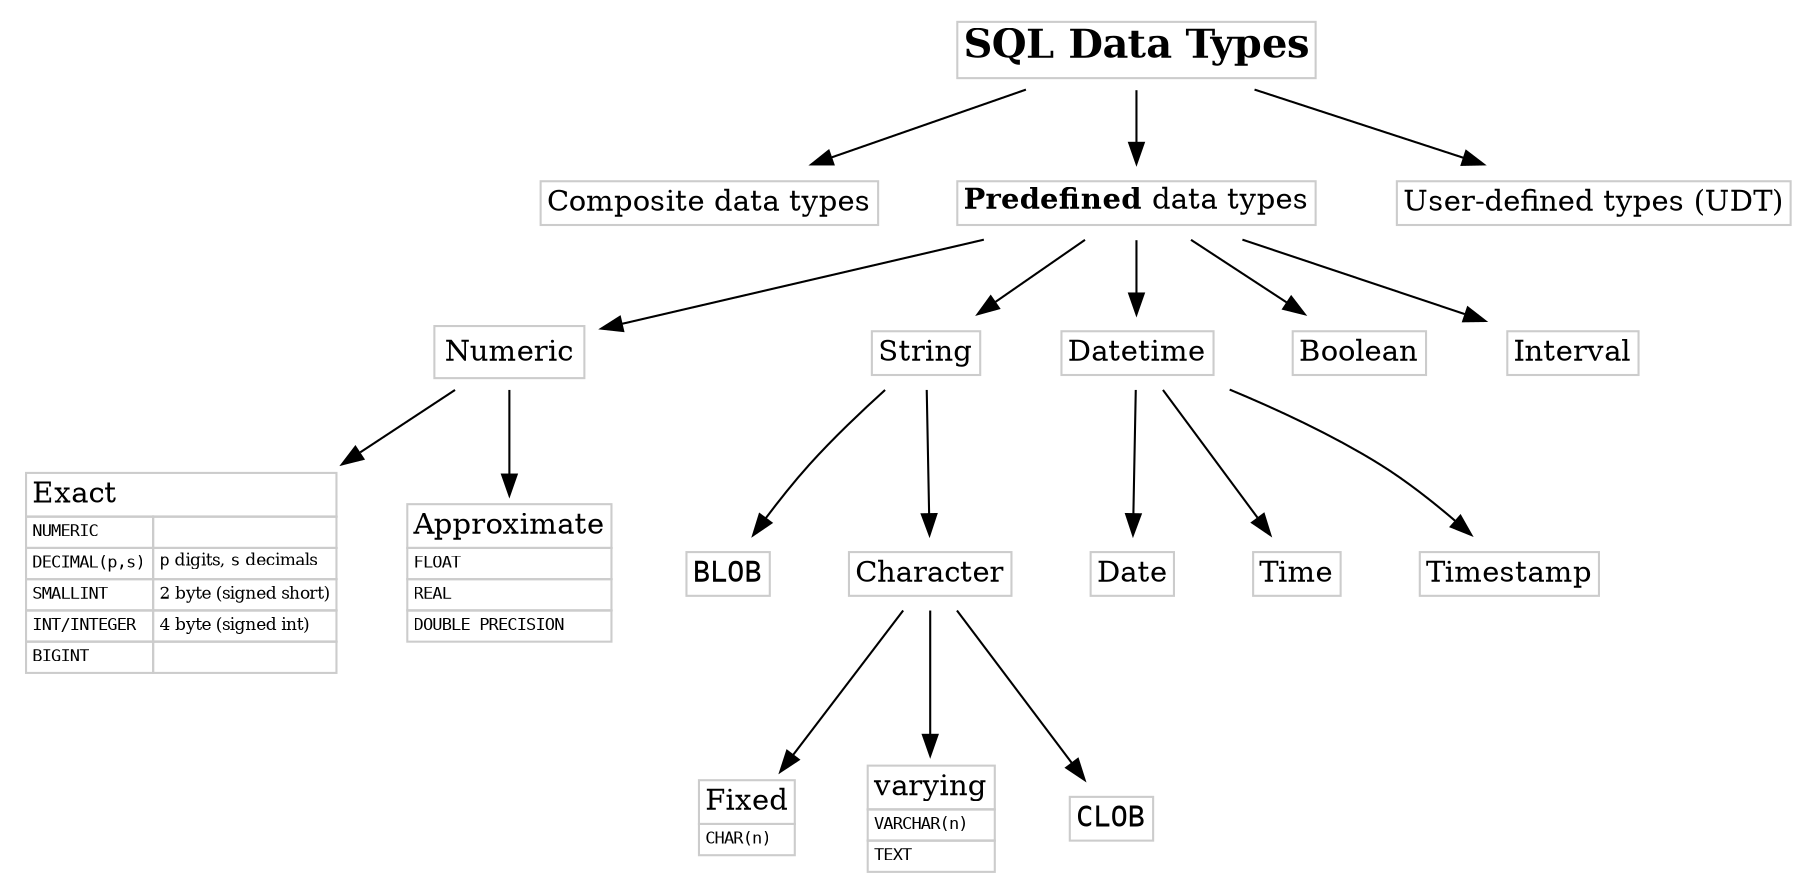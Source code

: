 // vi: foldmethod=marker foldmarker={{{,}}}
digraph SQL_DATATYPES {

   root [ // {{{
     shape = plaintext
     color = "#cccccc"
     label = <
     <table border='0' cellborder='1'>
       <tr><td><font point-size='19'><b>SQL Data Types</b></font></td></tr>
     </table>
   >]; // }}}

   composite [ // {{{
     shape = plaintext
     color = "#cccccc"
     label = <
     <table border='0' cellborder='1'>
       <tr><td>Composite data types</td></tr>
     </table>
   >]; // }}}

   predefined [ // {{{
     shape = plaintext
     color = "#cccccc"
     label = <
     <table border='0' cellborder='1'>
       <tr><td><b>Predefined</b> data types</td></tr>
     </table>
   >]; // }}}

   numeric [ // {{{
     shape = plaintext
     color = "#cccccc"
     label = <
     <table border='1' cellborder='0'>
       <tr><td align='left'>Numeric</td></tr>
     </table>
   >]; // }}}

   numeric_excact [ // {{{
     shape = plaintext
     color = "#cccccc"
     label = <
     <table border='0' cellborder='1' cellspacing='0'>
       <tr><td align='left' colspan='2'>Exact</td></tr>
       <tr><td align='left'><font point-size='8' face='Courier'>NUMERIC</font></td><td align='left'></td></tr>
       <tr><td align='left'><font point-size='8' face='Courier'>DECIMAL(p,s)</font></td><td align='left'><font point-size='8'><font face='Courier'>p</font> digits, <font face='Courier'>s</font> decimals</font></td></tr>
       <tr><td align='left'><font point-size='8' face='Courier'>SMALLINT</font></td><td align='left'><font point-size='8'>2 byte (signed short)</font></td></tr>
       <tr><td align='left'><font point-size='8' face='Courier'>INT/INTEGER</font></td><td align='left'><font point-size='8'>4 byte (signed int)</font></td></tr>
       <tr><td align='left'><font point-size='8' face='Courier'>BIGINT</font></td><td></td></tr>
     </table>
   >]; // }}}

   numeric_approximate [ // {{{
     shape = plaintext
     color = "#cccccc"
     label = <
     <table border='0' cellborder='1' cellspacing='0'>
       <tr><td align='left'>Approximate</td></tr>
       <tr><td align='left'><font point-size='8' face='Courier'>FLOAT</font></td></tr>
       <tr><td align='left'><font point-size='8' face='Courier'>REAL</font></td></tr>
       <tr><td align='left'><font point-size='8' face='Courier'>DOUBLE PRECISION</font></td></tr>
     </table>
   >]; // }}}

   string [ // {{{
     shape = plaintext
     color = "#cccccc"
     label = <
     <table border='0' cellborder='1'>
       <tr><td>String</td></tr>
     </table>
   >]; // }}}

   string_blob [ // {{{
     shape = plaintext
     color = "#cccccc"
     label = <
     <table border='0' cellborder='1'>
       <tr><td align='left'><font face='Courier'>BLOB</font></td></tr>
     </table>
   >]; // }}}

   character [ // {{{
     shape = plaintext
     color = "#cccccc"
     label = <
     <table border='0' cellborder='1'>
       <tr><td>Character</td></tr>
     </table>
   >]; // }}}

   character_fixed [ // {{{
     shape = plaintext
     color = "#cccccc"
     label = <
     <table border='0' cellborder='1' cellspacing='0'>
       <tr><td align='left'>Fixed</td></tr>
       <tr><td align='left'><font face='Courier' point-size='8'>CHAR(n)</font></td></tr>
     </table>
   >]; // }}}

   character_varying [ // {{{
     shape = plaintext
     color = "#cccccc"
     label = <
     <table border='0' cellborder='1' cellspacing='0'>
       <tr><td align='left'>varying</td></tr>
       <tr><td align='left'><font face='Courier' point-size='8'>VARCHAR(n)</font></td></tr>
       <tr><td align='left'><font face='Courier' point-size='8'>TEXT</font></td></tr>
     </table>
   >]; // }}}

   clob [ // {{{
     shape = plaintext
     color = "#cccccc"
     label = <
     <table border='0' cellborder='1'>
       <tr><td><font face='Courier'>CLOB</font></td></tr>
     </table>
   >]; // }}}

   datetime [ // {{{
     shape = plaintext
     color = "#cccccc"
     label = <
     <table border='0' cellborder='1'>
       <tr><td>Datetime</td></tr>
     </table>
   >]; // }}}

   date [ // {{{
     shape = plaintext
     color = "#cccccc"
     label = <
     <table border='0' cellborder='1'>
       <tr><td>Date</td></tr>
     </table>
   >]; // }}}

   time [ // {{{
     shape = plaintext
     color = "#cccccc"
     label = <
     <table border='0' cellborder='1'>
       <tr><td>Time</td></tr>
     </table>
   >]; // }}}

   timestamp [ // {{{
     shape = plaintext
     color = "#cccccc"
     label = <
     <table border='0' cellborder='1'>
       <tr><td>Timestamp</td></tr>
     </table>
   >]; // }}}

   boolean [ // {{{
     shape = plaintext
     color = "#cccccc"
     label = <
     <table border='0' cellborder='1'>
       <tr><td>Boolean</td></tr>
     </table>
   >]; // }}}

   interval [ // {{{
     shape = plaintext
     color = "#cccccc"
     label = <
     <table border='0' cellborder='1'>
       <tr><td>Interval</td></tr>
     </table>
   >]; // }}}

   udt [ // {{{
     shape = plaintext
     color = "#cccccc"
     label = <
     <table border='0' cellborder='1'>
       <tr><td>User-defined types (UDT)</td></tr>
     </table>
   >]; // }}}

   root -> composite;
   root -> predefined;

   predefined -> numeric;
      numeric -> numeric_excact;
      numeric -> numeric_approximate;

   predefined -> string;
      string -> string_blob;
      string -> character;
        character -> character_fixed;
        character -> character_varying;
        character -> clob;

   predefined -> datetime;
      datetime -> date;
      datetime -> time;
      datetime -> timestamp;

   predefined -> boolean;
   predefined -> interval;

   root -> udt;

}
